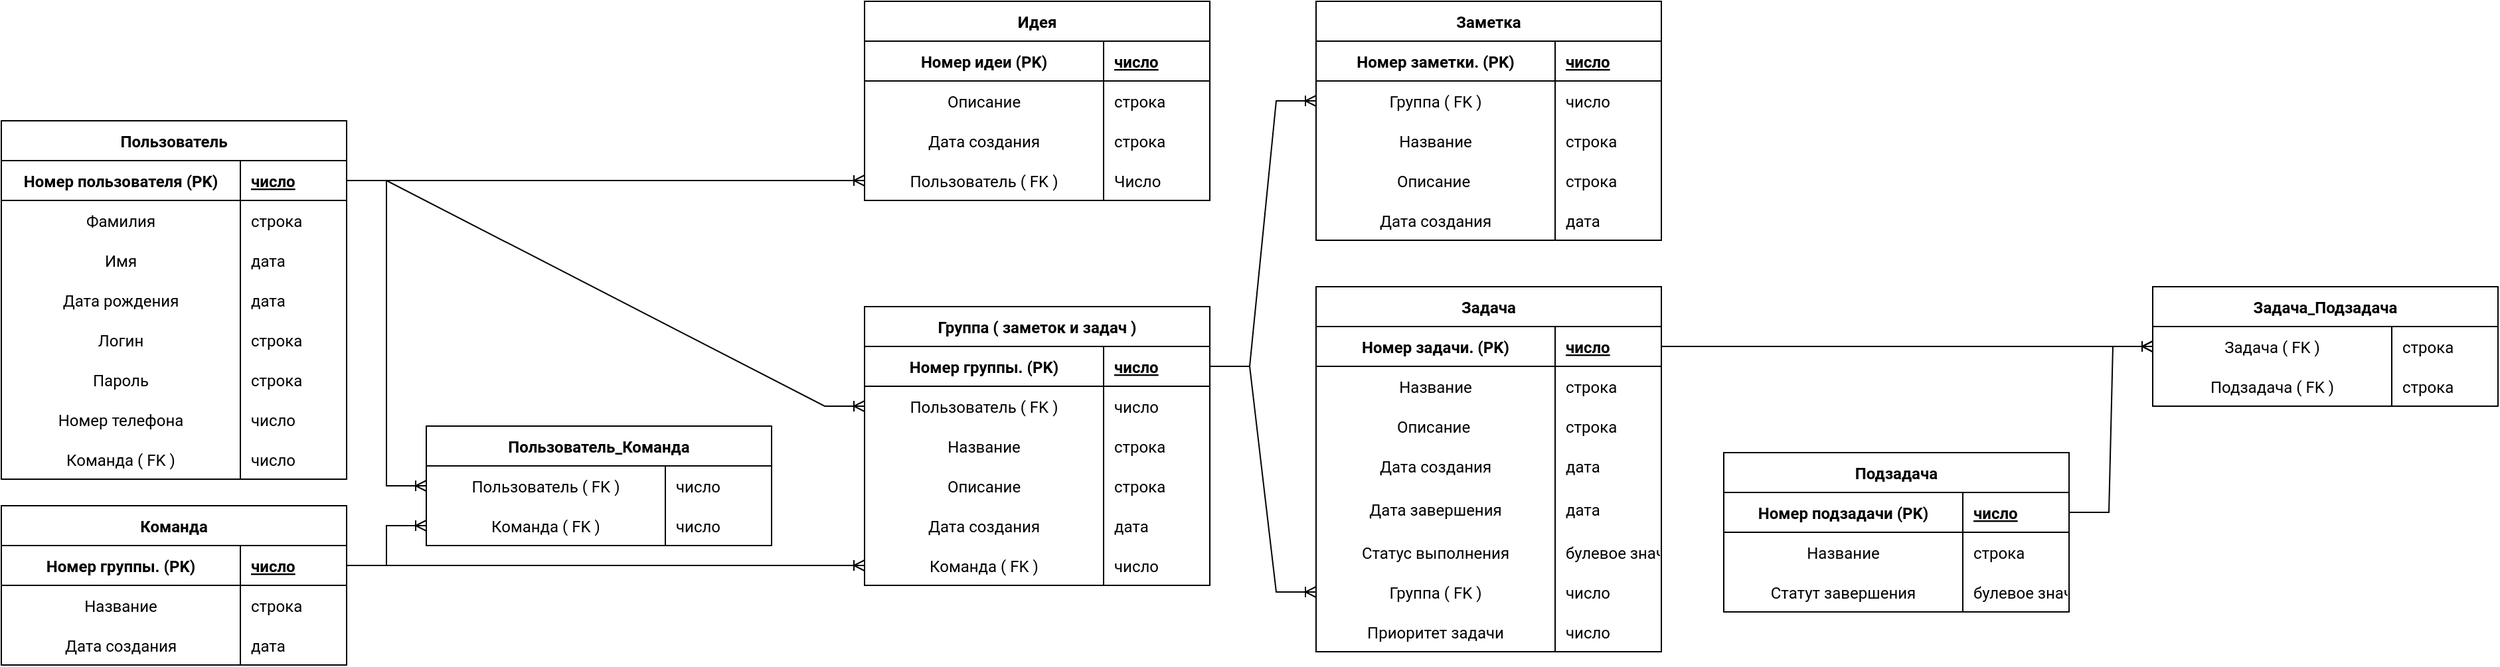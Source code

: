 <mxfile version="20.8.16" type="device"><diagram id="o6KQ6wsij6Tlj01C64PS" name="Страница 1"><mxGraphModel dx="1857" dy="1680" grid="1" gridSize="10" guides="1" tooltips="1" connect="1" arrows="1" fold="1" page="1" pageScale="1" pageWidth="827" pageHeight="1169" math="0" shadow="0"><root><mxCell id="0"/><mxCell id="1" parent="0"/><mxCell id="EgPi1VC9oy8PP16aMKVj-7" value="" style="edgeStyle=orthogonalEdgeStyle;rounded=0;orthogonalLoop=1;jettySize=auto;html=1;fontSize=6;jumpSize=0;endArrow=none;endFill=0;" parent="1" edge="1"><mxGeometry relative="1" as="geometry"><mxPoint x="840.029" y="790" as="targetPoint"/></mxGeometry></mxCell><mxCell id="EgPi1VC9oy8PP16aMKVj-9" value="" style="edgeStyle=orthogonalEdgeStyle;rounded=0;jumpSize=0;orthogonalLoop=1;jettySize=auto;html=1;fontSize=6;endArrow=none;endFill=0;" parent="1" edge="1"><mxGeometry relative="1" as="geometry"><mxPoint x="840.029" y="880" as="targetPoint"/></mxGeometry></mxCell><mxCell id="EgPi1VC9oy8PP16aMKVj-86" style="edgeStyle=orthogonalEdgeStyle;rounded=0;jumpSize=0;orthogonalLoop=1;jettySize=auto;html=1;fontSize=6;endArrow=none;endFill=0;" parent="1" edge="1"><mxGeometry relative="1" as="geometry"><mxPoint x="840.029" y="530" as="targetPoint"/></mxGeometry></mxCell><mxCell id="EgPi1VC9oy8PP16aMKVj-88" value="" style="edgeStyle=orthogonalEdgeStyle;rounded=0;jumpSize=0;orthogonalLoop=1;jettySize=auto;html=1;fontSize=6;endArrow=none;endFill=0;" parent="1" edge="1"><mxGeometry relative="1" as="geometry"><mxPoint x="840.029" y="620" as="targetPoint"/></mxGeometry></mxCell><mxCell id="BhVQTVMAR0iTclhwAinb-1" value="Задача" style="shape=table;startSize=30;container=1;collapsible=1;childLayout=tableLayout;fixedRows=1;rowLines=0;fontStyle=1;align=center;resizeLast=1;fontFamily=Roboto;" parent="1" vertex="1"><mxGeometry x="520" y="65" width="260" height="275" as="geometry"/></mxCell><mxCell id="BhVQTVMAR0iTclhwAinb-2" value="" style="shape=tableRow;horizontal=0;startSize=0;swimlaneHead=0;swimlaneBody=0;fillColor=none;collapsible=0;dropTarget=0;points=[[0,0.5],[1,0.5]];portConstraint=eastwest;top=0;left=0;right=0;bottom=1;fontFamily=Roboto;" parent="BhVQTVMAR0iTclhwAinb-1" vertex="1"><mxGeometry y="30" width="260" height="30" as="geometry"/></mxCell><mxCell id="BhVQTVMAR0iTclhwAinb-3" value="Номер задачи. (PK)" style="shape=partialRectangle;connectable=0;fillColor=none;top=0;left=0;bottom=0;right=0;fontStyle=1;overflow=hidden;fontFamily=Roboto;" parent="BhVQTVMAR0iTclhwAinb-2" vertex="1"><mxGeometry width="180" height="30" as="geometry"><mxRectangle width="180" height="30" as="alternateBounds"/></mxGeometry></mxCell><mxCell id="BhVQTVMAR0iTclhwAinb-4" value="число" style="shape=partialRectangle;connectable=0;fillColor=none;top=0;left=0;bottom=0;right=0;align=left;spacingLeft=6;fontStyle=5;overflow=hidden;fontFamily=Roboto;" parent="BhVQTVMAR0iTclhwAinb-2" vertex="1"><mxGeometry x="180" width="80" height="30" as="geometry"><mxRectangle width="80" height="30" as="alternateBounds"/></mxGeometry></mxCell><mxCell id="BhVQTVMAR0iTclhwAinb-5" value="" style="shape=tableRow;horizontal=0;startSize=0;swimlaneHead=0;swimlaneBody=0;fillColor=none;collapsible=0;dropTarget=0;points=[[0,0.5],[1,0.5]];portConstraint=eastwest;top=0;left=0;right=0;bottom=0;fontFamily=Roboto;" parent="BhVQTVMAR0iTclhwAinb-1" vertex="1"><mxGeometry y="60" width="260" height="30" as="geometry"/></mxCell><mxCell id="BhVQTVMAR0iTclhwAinb-6" value="Название" style="shape=partialRectangle;connectable=0;fillColor=none;top=0;left=0;bottom=0;right=0;editable=1;overflow=hidden;fontFamily=Roboto;" parent="BhVQTVMAR0iTclhwAinb-5" vertex="1"><mxGeometry width="180" height="30" as="geometry"><mxRectangle width="180" height="30" as="alternateBounds"/></mxGeometry></mxCell><mxCell id="BhVQTVMAR0iTclhwAinb-7" value="строка" style="shape=partialRectangle;connectable=0;fillColor=none;top=0;left=0;bottom=0;right=0;align=left;spacingLeft=6;overflow=hidden;fontFamily=Roboto;" parent="BhVQTVMAR0iTclhwAinb-5" vertex="1"><mxGeometry x="180" width="80" height="30" as="geometry"><mxRectangle width="80" height="30" as="alternateBounds"/></mxGeometry></mxCell><mxCell id="BhVQTVMAR0iTclhwAinb-8" value="" style="shape=tableRow;horizontal=0;startSize=0;swimlaneHead=0;swimlaneBody=0;fillColor=none;collapsible=0;dropTarget=0;points=[[0,0.5],[1,0.5]];portConstraint=eastwest;top=0;left=0;right=0;bottom=0;fontFamily=Roboto;" parent="BhVQTVMAR0iTclhwAinb-1" vertex="1"><mxGeometry y="90" width="260" height="30" as="geometry"/></mxCell><mxCell id="BhVQTVMAR0iTclhwAinb-9" value="Описание " style="shape=partialRectangle;connectable=0;fillColor=none;top=0;left=0;bottom=0;right=0;editable=1;overflow=hidden;fontFamily=Roboto;" parent="BhVQTVMAR0iTclhwAinb-8" vertex="1"><mxGeometry width="180" height="30" as="geometry"><mxRectangle width="180" height="30" as="alternateBounds"/></mxGeometry></mxCell><mxCell id="BhVQTVMAR0iTclhwAinb-10" value="строка" style="shape=partialRectangle;connectable=0;fillColor=none;top=0;left=0;bottom=0;right=0;align=left;spacingLeft=6;overflow=hidden;fontFamily=Roboto;" parent="BhVQTVMAR0iTclhwAinb-8" vertex="1"><mxGeometry x="180" width="80" height="30" as="geometry"><mxRectangle width="80" height="30" as="alternateBounds"/></mxGeometry></mxCell><mxCell id="BhVQTVMAR0iTclhwAinb-11" value="" style="shape=tableRow;horizontal=0;startSize=0;swimlaneHead=0;swimlaneBody=0;fillColor=none;collapsible=0;dropTarget=0;points=[[0,0.5],[1,0.5]];portConstraint=eastwest;top=0;left=0;right=0;bottom=0;fontFamily=Roboto;" parent="BhVQTVMAR0iTclhwAinb-1" vertex="1"><mxGeometry y="120" width="260" height="30" as="geometry"/></mxCell><mxCell id="BhVQTVMAR0iTclhwAinb-12" value="Дата создания" style="shape=partialRectangle;connectable=0;fillColor=none;top=0;left=0;bottom=0;right=0;editable=1;overflow=hidden;fontFamily=Roboto;" parent="BhVQTVMAR0iTclhwAinb-11" vertex="1"><mxGeometry width="180" height="30" as="geometry"><mxRectangle width="180" height="30" as="alternateBounds"/></mxGeometry></mxCell><mxCell id="BhVQTVMAR0iTclhwAinb-13" value="дата" style="shape=partialRectangle;connectable=0;fillColor=none;top=0;left=0;bottom=0;right=0;align=left;spacingLeft=6;overflow=hidden;fontFamily=Roboto;" parent="BhVQTVMAR0iTclhwAinb-11" vertex="1"><mxGeometry x="180" width="80" height="30" as="geometry"><mxRectangle width="80" height="30" as="alternateBounds"/></mxGeometry></mxCell><mxCell id="BhVQTVMAR0iTclhwAinb-14" value="" style="shape=tableRow;horizontal=0;startSize=0;swimlaneHead=0;swimlaneBody=0;fillColor=none;collapsible=0;dropTarget=0;points=[[0,0.5],[1,0.5]];portConstraint=eastwest;top=0;left=0;right=0;bottom=0;fontFamily=Roboto;" parent="BhVQTVMAR0iTclhwAinb-1" vertex="1"><mxGeometry y="150" width="260" height="35" as="geometry"/></mxCell><mxCell id="BhVQTVMAR0iTclhwAinb-15" value="Дата завершения" style="shape=partialRectangle;connectable=0;fillColor=none;top=0;left=0;bottom=0;right=0;editable=1;overflow=hidden;fontFamily=Roboto;" parent="BhVQTVMAR0iTclhwAinb-14" vertex="1"><mxGeometry width="180" height="35" as="geometry"><mxRectangle width="180" height="35" as="alternateBounds"/></mxGeometry></mxCell><mxCell id="BhVQTVMAR0iTclhwAinb-16" value="дата" style="shape=partialRectangle;connectable=0;fillColor=none;top=0;left=0;bottom=0;right=0;align=left;spacingLeft=6;overflow=hidden;fontFamily=Roboto;" parent="BhVQTVMAR0iTclhwAinb-14" vertex="1"><mxGeometry x="180" width="80" height="35" as="geometry"><mxRectangle width="80" height="35" as="alternateBounds"/></mxGeometry></mxCell><mxCell id="4XOc2O-R30d3hG7beixP-17" value="" style="shape=tableRow;horizontal=0;startSize=0;swimlaneHead=0;swimlaneBody=0;fillColor=none;collapsible=0;dropTarget=0;points=[[0,0.5],[1,0.5]];portConstraint=eastwest;top=0;left=0;right=0;bottom=0;fontFamily=Roboto;" parent="BhVQTVMAR0iTclhwAinb-1" vertex="1"><mxGeometry y="185" width="260" height="30" as="geometry"/></mxCell><mxCell id="4XOc2O-R30d3hG7beixP-18" value="Статус выполнения" style="shape=partialRectangle;connectable=0;fillColor=none;top=0;left=0;bottom=0;right=0;editable=1;overflow=hidden;fontFamily=Roboto;" parent="4XOc2O-R30d3hG7beixP-17" vertex="1"><mxGeometry width="180" height="30" as="geometry"><mxRectangle width="180" height="30" as="alternateBounds"/></mxGeometry></mxCell><mxCell id="4XOc2O-R30d3hG7beixP-19" value="булевое знач." style="shape=partialRectangle;connectable=0;fillColor=none;top=0;left=0;bottom=0;right=0;align=left;spacingLeft=6;overflow=hidden;fontFamily=Roboto;" parent="4XOc2O-R30d3hG7beixP-17" vertex="1"><mxGeometry x="180" width="80" height="30" as="geometry"><mxRectangle width="80" height="30" as="alternateBounds"/></mxGeometry></mxCell><mxCell id="BhVQTVMAR0iTclhwAinb-102" value="" style="shape=tableRow;horizontal=0;startSize=0;swimlaneHead=0;swimlaneBody=0;fillColor=none;collapsible=0;dropTarget=0;points=[[0,0.5],[1,0.5]];portConstraint=eastwest;top=0;left=0;right=0;bottom=0;fontFamily=Roboto;" parent="BhVQTVMAR0iTclhwAinb-1" vertex="1"><mxGeometry y="215" width="260" height="30" as="geometry"/></mxCell><mxCell id="BhVQTVMAR0iTclhwAinb-103" value="Группа ( FK )" style="shape=partialRectangle;connectable=0;fillColor=none;top=0;left=0;bottom=0;right=0;editable=1;overflow=hidden;fontFamily=Roboto;" parent="BhVQTVMAR0iTclhwAinb-102" vertex="1"><mxGeometry width="180" height="30" as="geometry"><mxRectangle width="180" height="30" as="alternateBounds"/></mxGeometry></mxCell><mxCell id="BhVQTVMAR0iTclhwAinb-104" value="число" style="shape=partialRectangle;connectable=0;fillColor=none;top=0;left=0;bottom=0;right=0;align=left;spacingLeft=6;overflow=hidden;fontFamily=Roboto;" parent="BhVQTVMAR0iTclhwAinb-102" vertex="1"><mxGeometry x="180" width="80" height="30" as="geometry"><mxRectangle width="80" height="30" as="alternateBounds"/></mxGeometry></mxCell><mxCell id="l7DTibK00TvcgfcC8prR-4" value="" style="shape=tableRow;horizontal=0;startSize=0;swimlaneHead=0;swimlaneBody=0;fillColor=none;collapsible=0;dropTarget=0;points=[[0,0.5],[1,0.5]];portConstraint=eastwest;top=0;left=0;right=0;bottom=0;fontFamily=Roboto;" parent="BhVQTVMAR0iTclhwAinb-1" vertex="1"><mxGeometry y="245" width="260" height="30" as="geometry"/></mxCell><mxCell id="l7DTibK00TvcgfcC8prR-5" value="Приоритет задачи" style="shape=partialRectangle;connectable=0;fillColor=none;top=0;left=0;bottom=0;right=0;editable=1;overflow=hidden;fontFamily=Roboto;" parent="l7DTibK00TvcgfcC8prR-4" vertex="1"><mxGeometry width="180" height="30" as="geometry"><mxRectangle width="180" height="30" as="alternateBounds"/></mxGeometry></mxCell><mxCell id="l7DTibK00TvcgfcC8prR-6" value="число" style="shape=partialRectangle;connectable=0;fillColor=none;top=0;left=0;bottom=0;right=0;align=left;spacingLeft=6;overflow=hidden;fontFamily=Roboto;" parent="l7DTibK00TvcgfcC8prR-4" vertex="1"><mxGeometry x="180" width="80" height="30" as="geometry"><mxRectangle width="80" height="30" as="alternateBounds"/></mxGeometry></mxCell><mxCell id="BhVQTVMAR0iTclhwAinb-20" value="Идея" style="shape=table;startSize=30;container=1;collapsible=1;childLayout=tableLayout;fixedRows=1;rowLines=0;fontStyle=1;align=center;resizeLast=1;fontFamily=Roboto;" parent="1" vertex="1"><mxGeometry x="180" y="-150" width="260" height="150" as="geometry"/></mxCell><mxCell id="BhVQTVMAR0iTclhwAinb-21" value="" style="shape=tableRow;horizontal=0;startSize=0;swimlaneHead=0;swimlaneBody=0;fillColor=none;collapsible=0;dropTarget=0;points=[[0,0.5],[1,0.5]];portConstraint=eastwest;top=0;left=0;right=0;bottom=1;fontFamily=Roboto;" parent="BhVQTVMAR0iTclhwAinb-20" vertex="1"><mxGeometry y="30" width="260" height="30" as="geometry"/></mxCell><mxCell id="BhVQTVMAR0iTclhwAinb-22" value="Номер идеи (PK)" style="shape=partialRectangle;connectable=0;fillColor=none;top=0;left=0;bottom=0;right=0;fontStyle=1;overflow=hidden;fontFamily=Roboto;" parent="BhVQTVMAR0iTclhwAinb-21" vertex="1"><mxGeometry width="180" height="30" as="geometry"><mxRectangle width="180" height="30" as="alternateBounds"/></mxGeometry></mxCell><mxCell id="BhVQTVMAR0iTclhwAinb-23" value="число" style="shape=partialRectangle;connectable=0;fillColor=none;top=0;left=0;bottom=0;right=0;align=left;spacingLeft=6;fontStyle=5;overflow=hidden;fontFamily=Roboto;" parent="BhVQTVMAR0iTclhwAinb-21" vertex="1"><mxGeometry x="180" width="80" height="30" as="geometry"><mxRectangle width="80" height="30" as="alternateBounds"/></mxGeometry></mxCell><mxCell id="BhVQTVMAR0iTclhwAinb-24" value="" style="shape=tableRow;horizontal=0;startSize=0;swimlaneHead=0;swimlaneBody=0;fillColor=none;collapsible=0;dropTarget=0;points=[[0,0.5],[1,0.5]];portConstraint=eastwest;top=0;left=0;right=0;bottom=0;fontFamily=Roboto;" parent="BhVQTVMAR0iTclhwAinb-20" vertex="1"><mxGeometry y="60" width="260" height="30" as="geometry"/></mxCell><mxCell id="BhVQTVMAR0iTclhwAinb-25" value="Описание" style="shape=partialRectangle;connectable=0;fillColor=none;top=0;left=0;bottom=0;right=0;editable=1;overflow=hidden;fontFamily=Roboto;" parent="BhVQTVMAR0iTclhwAinb-24" vertex="1"><mxGeometry width="180" height="30" as="geometry"><mxRectangle width="180" height="30" as="alternateBounds"/></mxGeometry></mxCell><mxCell id="BhVQTVMAR0iTclhwAinb-26" value="строка" style="shape=partialRectangle;connectable=0;fillColor=none;top=0;left=0;bottom=0;right=0;align=left;spacingLeft=6;overflow=hidden;fontFamily=Roboto;" parent="BhVQTVMAR0iTclhwAinb-24" vertex="1"><mxGeometry x="180" width="80" height="30" as="geometry"><mxRectangle width="80" height="30" as="alternateBounds"/></mxGeometry></mxCell><mxCell id="BhVQTVMAR0iTclhwAinb-27" value="" style="shape=tableRow;horizontal=0;startSize=0;swimlaneHead=0;swimlaneBody=0;fillColor=none;collapsible=0;dropTarget=0;points=[[0,0.5],[1,0.5]];portConstraint=eastwest;top=0;left=0;right=0;bottom=0;fontFamily=Roboto;" parent="BhVQTVMAR0iTclhwAinb-20" vertex="1"><mxGeometry y="90" width="260" height="30" as="geometry"/></mxCell><mxCell id="BhVQTVMAR0iTclhwAinb-28" value="Дата создания" style="shape=partialRectangle;connectable=0;fillColor=none;top=0;left=0;bottom=0;right=0;editable=1;overflow=hidden;fontFamily=Roboto;" parent="BhVQTVMAR0iTclhwAinb-27" vertex="1"><mxGeometry width="180" height="30" as="geometry"><mxRectangle width="180" height="30" as="alternateBounds"/></mxGeometry></mxCell><mxCell id="BhVQTVMAR0iTclhwAinb-29" value="строка" style="shape=partialRectangle;connectable=0;fillColor=none;top=0;left=0;bottom=0;right=0;align=left;spacingLeft=6;overflow=hidden;fontFamily=Roboto;" parent="BhVQTVMAR0iTclhwAinb-27" vertex="1"><mxGeometry x="180" width="80" height="30" as="geometry"><mxRectangle width="80" height="30" as="alternateBounds"/></mxGeometry></mxCell><mxCell id="BhVQTVMAR0iTclhwAinb-106" value="" style="shape=tableRow;horizontal=0;startSize=0;swimlaneHead=0;swimlaneBody=0;fillColor=none;collapsible=0;dropTarget=0;points=[[0,0.5],[1,0.5]];portConstraint=eastwest;top=0;left=0;right=0;bottom=0;fontFamily=Roboto;" parent="BhVQTVMAR0iTclhwAinb-20" vertex="1"><mxGeometry y="120" width="260" height="30" as="geometry"/></mxCell><mxCell id="BhVQTVMAR0iTclhwAinb-107" value="Пользователь ( FK )" style="shape=partialRectangle;connectable=0;fillColor=none;top=0;left=0;bottom=0;right=0;editable=1;overflow=hidden;fontFamily=Roboto;" parent="BhVQTVMAR0iTclhwAinb-106" vertex="1"><mxGeometry width="180" height="30" as="geometry"><mxRectangle width="180" height="30" as="alternateBounds"/></mxGeometry></mxCell><mxCell id="BhVQTVMAR0iTclhwAinb-108" value="Число" style="shape=partialRectangle;connectable=0;fillColor=none;top=0;left=0;bottom=0;right=0;align=left;spacingLeft=6;overflow=hidden;fontFamily=Roboto;" parent="BhVQTVMAR0iTclhwAinb-106" vertex="1"><mxGeometry x="180" width="80" height="30" as="geometry"><mxRectangle width="80" height="30" as="alternateBounds"/></mxGeometry></mxCell><mxCell id="BhVQTVMAR0iTclhwAinb-36" value="Заметка" style="shape=table;startSize=30;container=1;collapsible=1;childLayout=tableLayout;fixedRows=1;rowLines=0;fontStyle=1;align=center;resizeLast=1;fontFamily=Roboto;" parent="1" vertex="1"><mxGeometry x="520" y="-150" width="260" height="180" as="geometry"/></mxCell><mxCell id="BhVQTVMAR0iTclhwAinb-37" value="" style="shape=tableRow;horizontal=0;startSize=0;swimlaneHead=0;swimlaneBody=0;fillColor=none;collapsible=0;dropTarget=0;points=[[0,0.5],[1,0.5]];portConstraint=eastwest;top=0;left=0;right=0;bottom=1;fontFamily=Roboto;" parent="BhVQTVMAR0iTclhwAinb-36" vertex="1"><mxGeometry y="30" width="260" height="30" as="geometry"/></mxCell><mxCell id="BhVQTVMAR0iTclhwAinb-38" value="Номер заметки. (PK)" style="shape=partialRectangle;connectable=0;fillColor=none;top=0;left=0;bottom=0;right=0;fontStyle=1;overflow=hidden;fontFamily=Roboto;" parent="BhVQTVMAR0iTclhwAinb-37" vertex="1"><mxGeometry width="180" height="30" as="geometry"><mxRectangle width="180" height="30" as="alternateBounds"/></mxGeometry></mxCell><mxCell id="BhVQTVMAR0iTclhwAinb-39" value="число" style="shape=partialRectangle;connectable=0;fillColor=none;top=0;left=0;bottom=0;right=0;align=left;spacingLeft=6;fontStyle=5;overflow=hidden;fontFamily=Roboto;" parent="BhVQTVMAR0iTclhwAinb-37" vertex="1"><mxGeometry x="180" width="80" height="30" as="geometry"><mxRectangle width="80" height="30" as="alternateBounds"/></mxGeometry></mxCell><mxCell id="BhVQTVMAR0iTclhwAinb-96" value="" style="shape=tableRow;horizontal=0;startSize=0;swimlaneHead=0;swimlaneBody=0;fillColor=none;collapsible=0;dropTarget=0;points=[[0,0.5],[1,0.5]];portConstraint=eastwest;top=0;left=0;right=0;bottom=0;fontFamily=Roboto;" parent="BhVQTVMAR0iTclhwAinb-36" vertex="1"><mxGeometry y="60" width="260" height="30" as="geometry"/></mxCell><mxCell id="BhVQTVMAR0iTclhwAinb-97" value="Группа ( FK )" style="shape=partialRectangle;connectable=0;fillColor=none;top=0;left=0;bottom=0;right=0;editable=1;overflow=hidden;fontFamily=Roboto;" parent="BhVQTVMAR0iTclhwAinb-96" vertex="1"><mxGeometry width="180" height="30" as="geometry"><mxRectangle width="180" height="30" as="alternateBounds"/></mxGeometry></mxCell><mxCell id="BhVQTVMAR0iTclhwAinb-98" value="число" style="shape=partialRectangle;connectable=0;fillColor=none;top=0;left=0;bottom=0;right=0;align=left;spacingLeft=6;overflow=hidden;fontFamily=Roboto;" parent="BhVQTVMAR0iTclhwAinb-96" vertex="1"><mxGeometry x="180" width="80" height="30" as="geometry"><mxRectangle width="80" height="30" as="alternateBounds"/></mxGeometry></mxCell><mxCell id="BhVQTVMAR0iTclhwAinb-40" value="" style="shape=tableRow;horizontal=0;startSize=0;swimlaneHead=0;swimlaneBody=0;fillColor=none;collapsible=0;dropTarget=0;points=[[0,0.5],[1,0.5]];portConstraint=eastwest;top=0;left=0;right=0;bottom=0;fontFamily=Roboto;" parent="BhVQTVMAR0iTclhwAinb-36" vertex="1"><mxGeometry y="90" width="260" height="30" as="geometry"/></mxCell><mxCell id="BhVQTVMAR0iTclhwAinb-41" value="Название" style="shape=partialRectangle;connectable=0;fillColor=none;top=0;left=0;bottom=0;right=0;editable=1;overflow=hidden;fontFamily=Roboto;" parent="BhVQTVMAR0iTclhwAinb-40" vertex="1"><mxGeometry width="180" height="30" as="geometry"><mxRectangle width="180" height="30" as="alternateBounds"/></mxGeometry></mxCell><mxCell id="BhVQTVMAR0iTclhwAinb-42" value="строка" style="shape=partialRectangle;connectable=0;fillColor=none;top=0;left=0;bottom=0;right=0;align=left;spacingLeft=6;overflow=hidden;fontFamily=Roboto;" parent="BhVQTVMAR0iTclhwAinb-40" vertex="1"><mxGeometry x="180" width="80" height="30" as="geometry"><mxRectangle width="80" height="30" as="alternateBounds"/></mxGeometry></mxCell><mxCell id="BhVQTVMAR0iTclhwAinb-43" value="" style="shape=tableRow;horizontal=0;startSize=0;swimlaneHead=0;swimlaneBody=0;fillColor=none;collapsible=0;dropTarget=0;points=[[0,0.5],[1,0.5]];portConstraint=eastwest;top=0;left=0;right=0;bottom=0;fontFamily=Roboto;" parent="BhVQTVMAR0iTclhwAinb-36" vertex="1"><mxGeometry y="120" width="260" height="30" as="geometry"/></mxCell><mxCell id="BhVQTVMAR0iTclhwAinb-44" value="Описание " style="shape=partialRectangle;connectable=0;fillColor=none;top=0;left=0;bottom=0;right=0;editable=1;overflow=hidden;fontFamily=Roboto;" parent="BhVQTVMAR0iTclhwAinb-43" vertex="1"><mxGeometry width="180" height="30" as="geometry"><mxRectangle width="180" height="30" as="alternateBounds"/></mxGeometry></mxCell><mxCell id="BhVQTVMAR0iTclhwAinb-45" value="строка" style="shape=partialRectangle;connectable=0;fillColor=none;top=0;left=0;bottom=0;right=0;align=left;spacingLeft=6;overflow=hidden;fontFamily=Roboto;" parent="BhVQTVMAR0iTclhwAinb-43" vertex="1"><mxGeometry x="180" width="80" height="30" as="geometry"><mxRectangle width="80" height="30" as="alternateBounds"/></mxGeometry></mxCell><mxCell id="BhVQTVMAR0iTclhwAinb-46" value="" style="shape=tableRow;horizontal=0;startSize=0;swimlaneHead=0;swimlaneBody=0;fillColor=none;collapsible=0;dropTarget=0;points=[[0,0.5],[1,0.5]];portConstraint=eastwest;top=0;left=0;right=0;bottom=0;fontFamily=Roboto;" parent="BhVQTVMAR0iTclhwAinb-36" vertex="1"><mxGeometry y="150" width="260" height="30" as="geometry"/></mxCell><mxCell id="BhVQTVMAR0iTclhwAinb-47" value="Дата создания" style="shape=partialRectangle;connectable=0;fillColor=none;top=0;left=0;bottom=0;right=0;editable=1;overflow=hidden;fontFamily=Roboto;" parent="BhVQTVMAR0iTclhwAinb-46" vertex="1"><mxGeometry width="180" height="30" as="geometry"><mxRectangle width="180" height="30" as="alternateBounds"/></mxGeometry></mxCell><mxCell id="BhVQTVMAR0iTclhwAinb-48" value="дата" style="shape=partialRectangle;connectable=0;fillColor=none;top=0;left=0;bottom=0;right=0;align=left;spacingLeft=6;overflow=hidden;fontFamily=Roboto;" parent="BhVQTVMAR0iTclhwAinb-46" vertex="1"><mxGeometry x="180" width="80" height="30" as="geometry"><mxRectangle width="80" height="30" as="alternateBounds"/></mxGeometry></mxCell><mxCell id="BhVQTVMAR0iTclhwAinb-52" value="Группа ( заметок и задач )" style="shape=table;startSize=30;container=1;collapsible=1;childLayout=tableLayout;fixedRows=1;rowLines=0;fontStyle=1;align=center;resizeLast=1;fontFamily=Roboto;" parent="1" vertex="1"><mxGeometry x="180" y="80" width="260" height="210" as="geometry"/></mxCell><mxCell id="BhVQTVMAR0iTclhwAinb-53" value="" style="shape=tableRow;horizontal=0;startSize=0;swimlaneHead=0;swimlaneBody=0;fillColor=none;collapsible=0;dropTarget=0;points=[[0,0.5],[1,0.5]];portConstraint=eastwest;top=0;left=0;right=0;bottom=1;fontFamily=Roboto;" parent="BhVQTVMAR0iTclhwAinb-52" vertex="1"><mxGeometry y="30" width="260" height="30" as="geometry"/></mxCell><mxCell id="BhVQTVMAR0iTclhwAinb-54" value="Номер группы. (PK)" style="shape=partialRectangle;connectable=0;fillColor=none;top=0;left=0;bottom=0;right=0;fontStyle=1;overflow=hidden;fontFamily=Roboto;" parent="BhVQTVMAR0iTclhwAinb-53" vertex="1"><mxGeometry width="180" height="30" as="geometry"><mxRectangle width="180" height="30" as="alternateBounds"/></mxGeometry></mxCell><mxCell id="BhVQTVMAR0iTclhwAinb-55" value="число" style="shape=partialRectangle;connectable=0;fillColor=none;top=0;left=0;bottom=0;right=0;align=left;spacingLeft=6;fontStyle=5;overflow=hidden;fontFamily=Roboto;" parent="BhVQTVMAR0iTclhwAinb-53" vertex="1"><mxGeometry x="180" width="80" height="30" as="geometry"><mxRectangle width="80" height="30" as="alternateBounds"/></mxGeometry></mxCell><mxCell id="BhVQTVMAR0iTclhwAinb-68" value="" style="shape=tableRow;horizontal=0;startSize=0;swimlaneHead=0;swimlaneBody=0;fillColor=none;collapsible=0;dropTarget=0;points=[[0,0.5],[1,0.5]];portConstraint=eastwest;top=0;left=0;right=0;bottom=0;fontFamily=Roboto;" parent="BhVQTVMAR0iTclhwAinb-52" vertex="1"><mxGeometry y="60" width="260" height="30" as="geometry"/></mxCell><mxCell id="BhVQTVMAR0iTclhwAinb-69" value="Пользователь ( FK )" style="shape=partialRectangle;connectable=0;fillColor=none;top=0;left=0;bottom=0;right=0;editable=1;overflow=hidden;fontFamily=Roboto;" parent="BhVQTVMAR0iTclhwAinb-68" vertex="1"><mxGeometry width="180" height="30" as="geometry"><mxRectangle width="180" height="30" as="alternateBounds"/></mxGeometry></mxCell><mxCell id="BhVQTVMAR0iTclhwAinb-70" value="число" style="shape=partialRectangle;connectable=0;fillColor=none;top=0;left=0;bottom=0;right=0;align=left;spacingLeft=6;overflow=hidden;fontFamily=Roboto;" parent="BhVQTVMAR0iTclhwAinb-68" vertex="1"><mxGeometry x="180" width="80" height="30" as="geometry"><mxRectangle width="80" height="30" as="alternateBounds"/></mxGeometry></mxCell><mxCell id="BhVQTVMAR0iTclhwAinb-56" value="" style="shape=tableRow;horizontal=0;startSize=0;swimlaneHead=0;swimlaneBody=0;fillColor=none;collapsible=0;dropTarget=0;points=[[0,0.5],[1,0.5]];portConstraint=eastwest;top=0;left=0;right=0;bottom=0;fontFamily=Roboto;" parent="BhVQTVMAR0iTclhwAinb-52" vertex="1"><mxGeometry y="90" width="260" height="30" as="geometry"/></mxCell><mxCell id="BhVQTVMAR0iTclhwAinb-57" value="Название" style="shape=partialRectangle;connectable=0;fillColor=none;top=0;left=0;bottom=0;right=0;editable=1;overflow=hidden;fontFamily=Roboto;" parent="BhVQTVMAR0iTclhwAinb-56" vertex="1"><mxGeometry width="180" height="30" as="geometry"><mxRectangle width="180" height="30" as="alternateBounds"/></mxGeometry></mxCell><mxCell id="BhVQTVMAR0iTclhwAinb-58" value="строка" style="shape=partialRectangle;connectable=0;fillColor=none;top=0;left=0;bottom=0;right=0;align=left;spacingLeft=6;overflow=hidden;fontFamily=Roboto;" parent="BhVQTVMAR0iTclhwAinb-56" vertex="1"><mxGeometry x="180" width="80" height="30" as="geometry"><mxRectangle width="80" height="30" as="alternateBounds"/></mxGeometry></mxCell><mxCell id="BhVQTVMAR0iTclhwAinb-144" value="" style="shape=tableRow;horizontal=0;startSize=0;swimlaneHead=0;swimlaneBody=0;fillColor=none;collapsible=0;dropTarget=0;points=[[0,0.5],[1,0.5]];portConstraint=eastwest;top=0;left=0;right=0;bottom=0;fontFamily=Roboto;" parent="BhVQTVMAR0iTclhwAinb-52" vertex="1"><mxGeometry y="120" width="260" height="30" as="geometry"/></mxCell><mxCell id="BhVQTVMAR0iTclhwAinb-145" value="Описание" style="shape=partialRectangle;connectable=0;fillColor=none;top=0;left=0;bottom=0;right=0;editable=1;overflow=hidden;fontFamily=Roboto;" parent="BhVQTVMAR0iTclhwAinb-144" vertex="1"><mxGeometry width="180" height="30" as="geometry"><mxRectangle width="180" height="30" as="alternateBounds"/></mxGeometry></mxCell><mxCell id="BhVQTVMAR0iTclhwAinb-146" value="строка" style="shape=partialRectangle;connectable=0;fillColor=none;top=0;left=0;bottom=0;right=0;align=left;spacingLeft=6;overflow=hidden;fontFamily=Roboto;" parent="BhVQTVMAR0iTclhwAinb-144" vertex="1"><mxGeometry x="180" width="80" height="30" as="geometry"><mxRectangle width="80" height="30" as="alternateBounds"/></mxGeometry></mxCell><mxCell id="BhVQTVMAR0iTclhwAinb-62" value="" style="shape=tableRow;horizontal=0;startSize=0;swimlaneHead=0;swimlaneBody=0;fillColor=none;collapsible=0;dropTarget=0;points=[[0,0.5],[1,0.5]];portConstraint=eastwest;top=0;left=0;right=0;bottom=0;fontFamily=Roboto;" parent="BhVQTVMAR0iTclhwAinb-52" vertex="1"><mxGeometry y="150" width="260" height="30" as="geometry"/></mxCell><mxCell id="BhVQTVMAR0iTclhwAinb-63" value="Дата создания" style="shape=partialRectangle;connectable=0;fillColor=none;top=0;left=0;bottom=0;right=0;editable=1;overflow=hidden;fontFamily=Roboto;" parent="BhVQTVMAR0iTclhwAinb-62" vertex="1"><mxGeometry width="180" height="30" as="geometry"><mxRectangle width="180" height="30" as="alternateBounds"/></mxGeometry></mxCell><mxCell id="BhVQTVMAR0iTclhwAinb-64" value="дата" style="shape=partialRectangle;connectable=0;fillColor=none;top=0;left=0;bottom=0;right=0;align=left;spacingLeft=6;overflow=hidden;fontFamily=Roboto;" parent="BhVQTVMAR0iTclhwAinb-62" vertex="1"><mxGeometry x="180" width="80" height="30" as="geometry"><mxRectangle width="80" height="30" as="alternateBounds"/></mxGeometry></mxCell><mxCell id="4XOc2O-R30d3hG7beixP-13" value="" style="shape=tableRow;horizontal=0;startSize=0;swimlaneHead=0;swimlaneBody=0;fillColor=none;collapsible=0;dropTarget=0;points=[[0,0.5],[1,0.5]];portConstraint=eastwest;top=0;left=0;right=0;bottom=0;fontFamily=Roboto;" parent="BhVQTVMAR0iTclhwAinb-52" vertex="1"><mxGeometry y="180" width="260" height="30" as="geometry"/></mxCell><mxCell id="4XOc2O-R30d3hG7beixP-14" value="Команда ( FK )" style="shape=partialRectangle;connectable=0;fillColor=none;top=0;left=0;bottom=0;right=0;editable=1;overflow=hidden;fontFamily=Roboto;" parent="4XOc2O-R30d3hG7beixP-13" vertex="1"><mxGeometry width="180" height="30" as="geometry"><mxRectangle width="180" height="30" as="alternateBounds"/></mxGeometry></mxCell><mxCell id="4XOc2O-R30d3hG7beixP-15" value="число" style="shape=partialRectangle;connectable=0;fillColor=none;top=0;left=0;bottom=0;right=0;align=left;spacingLeft=6;overflow=hidden;fontFamily=Roboto;" parent="4XOc2O-R30d3hG7beixP-13" vertex="1"><mxGeometry x="180" width="80" height="30" as="geometry"><mxRectangle width="80" height="30" as="alternateBounds"/></mxGeometry></mxCell><mxCell id="BhVQTVMAR0iTclhwAinb-71" value="Пользователь" style="shape=table;startSize=30;container=1;collapsible=1;childLayout=tableLayout;fixedRows=1;rowLines=0;fontStyle=1;align=center;resizeLast=1;fontFamily=Roboto;" parent="1" vertex="1"><mxGeometry x="-470" y="-60" width="260" height="270" as="geometry"/></mxCell><mxCell id="BhVQTVMAR0iTclhwAinb-72" value="" style="shape=tableRow;horizontal=0;startSize=0;swimlaneHead=0;swimlaneBody=0;fillColor=none;collapsible=0;dropTarget=0;points=[[0,0.5],[1,0.5]];portConstraint=eastwest;top=0;left=0;right=0;bottom=1;fontFamily=Roboto;" parent="BhVQTVMAR0iTclhwAinb-71" vertex="1"><mxGeometry y="30" width="260" height="30" as="geometry"/></mxCell><mxCell id="BhVQTVMAR0iTclhwAinb-73" value="Номер пользователя (PK)" style="shape=partialRectangle;connectable=0;fillColor=none;top=0;left=0;bottom=0;right=0;fontStyle=1;overflow=hidden;fontFamily=Roboto;" parent="BhVQTVMAR0iTclhwAinb-72" vertex="1"><mxGeometry width="180" height="30" as="geometry"><mxRectangle width="180" height="30" as="alternateBounds"/></mxGeometry></mxCell><mxCell id="BhVQTVMAR0iTclhwAinb-74" value="число" style="shape=partialRectangle;connectable=0;fillColor=none;top=0;left=0;bottom=0;right=0;align=left;spacingLeft=6;fontStyle=5;overflow=hidden;fontFamily=Roboto;" parent="BhVQTVMAR0iTclhwAinb-72" vertex="1"><mxGeometry x="180" width="80" height="30" as="geometry"><mxRectangle width="80" height="30" as="alternateBounds"/></mxGeometry></mxCell><mxCell id="BhVQTVMAR0iTclhwAinb-75" value="" style="shape=tableRow;horizontal=0;startSize=0;swimlaneHead=0;swimlaneBody=0;fillColor=none;collapsible=0;dropTarget=0;points=[[0,0.5],[1,0.5]];portConstraint=eastwest;top=0;left=0;right=0;bottom=0;fontFamily=Roboto;" parent="BhVQTVMAR0iTclhwAinb-71" vertex="1"><mxGeometry y="60" width="260" height="30" as="geometry"/></mxCell><mxCell id="BhVQTVMAR0iTclhwAinb-76" value="Фамилия" style="shape=partialRectangle;connectable=0;fillColor=none;top=0;left=0;bottom=0;right=0;editable=1;overflow=hidden;fontFamily=Roboto;" parent="BhVQTVMAR0iTclhwAinb-75" vertex="1"><mxGeometry width="180" height="30" as="geometry"><mxRectangle width="180" height="30" as="alternateBounds"/></mxGeometry></mxCell><mxCell id="BhVQTVMAR0iTclhwAinb-77" value="строка" style="shape=partialRectangle;connectable=0;fillColor=none;top=0;left=0;bottom=0;right=0;align=left;spacingLeft=6;overflow=hidden;fontFamily=Roboto;" parent="BhVQTVMAR0iTclhwAinb-75" vertex="1"><mxGeometry x="180" width="80" height="30" as="geometry"><mxRectangle width="80" height="30" as="alternateBounds"/></mxGeometry></mxCell><mxCell id="BhVQTVMAR0iTclhwAinb-78" value="" style="shape=tableRow;horizontal=0;startSize=0;swimlaneHead=0;swimlaneBody=0;fillColor=none;collapsible=0;dropTarget=0;points=[[0,0.5],[1,0.5]];portConstraint=eastwest;top=0;left=0;right=0;bottom=0;fontFamily=Roboto;" parent="BhVQTVMAR0iTclhwAinb-71" vertex="1"><mxGeometry y="90" width="260" height="30" as="geometry"/></mxCell><mxCell id="BhVQTVMAR0iTclhwAinb-79" value="Имя" style="shape=partialRectangle;connectable=0;fillColor=none;top=0;left=0;bottom=0;right=0;editable=1;overflow=hidden;fontFamily=Roboto;" parent="BhVQTVMAR0iTclhwAinb-78" vertex="1"><mxGeometry width="180" height="30" as="geometry"><mxRectangle width="180" height="30" as="alternateBounds"/></mxGeometry></mxCell><mxCell id="BhVQTVMAR0iTclhwAinb-80" value="дата" style="shape=partialRectangle;connectable=0;fillColor=none;top=0;left=0;bottom=0;right=0;align=left;spacingLeft=6;overflow=hidden;fontFamily=Roboto;" parent="BhVQTVMAR0iTclhwAinb-78" vertex="1"><mxGeometry x="180" width="80" height="30" as="geometry"><mxRectangle width="80" height="30" as="alternateBounds"/></mxGeometry></mxCell><mxCell id="BhVQTVMAR0iTclhwAinb-81" value="" style="shape=tableRow;horizontal=0;startSize=0;swimlaneHead=0;swimlaneBody=0;fillColor=none;collapsible=0;dropTarget=0;points=[[0,0.5],[1,0.5]];portConstraint=eastwest;top=0;left=0;right=0;bottom=0;fontFamily=Roboto;" parent="BhVQTVMAR0iTclhwAinb-71" vertex="1"><mxGeometry y="120" width="260" height="30" as="geometry"/></mxCell><mxCell id="BhVQTVMAR0iTclhwAinb-82" value="Дата рождения" style="shape=partialRectangle;connectable=0;fillColor=none;top=0;left=0;bottom=0;right=0;editable=1;overflow=hidden;fontFamily=Roboto;" parent="BhVQTVMAR0iTclhwAinb-81" vertex="1"><mxGeometry width="180" height="30" as="geometry"><mxRectangle width="180" height="30" as="alternateBounds"/></mxGeometry></mxCell><mxCell id="BhVQTVMAR0iTclhwAinb-83" value="дата" style="shape=partialRectangle;connectable=0;fillColor=none;top=0;left=0;bottom=0;right=0;align=left;spacingLeft=6;overflow=hidden;fontFamily=Roboto;" parent="BhVQTVMAR0iTclhwAinb-81" vertex="1"><mxGeometry x="180" width="80" height="30" as="geometry"><mxRectangle width="80" height="30" as="alternateBounds"/></mxGeometry></mxCell><mxCell id="BhVQTVMAR0iTclhwAinb-84" value="" style="shape=tableRow;horizontal=0;startSize=0;swimlaneHead=0;swimlaneBody=0;fillColor=none;collapsible=0;dropTarget=0;points=[[0,0.5],[1,0.5]];portConstraint=eastwest;top=0;left=0;right=0;bottom=0;fontFamily=Roboto;" parent="BhVQTVMAR0iTclhwAinb-71" vertex="1"><mxGeometry y="150" width="260" height="30" as="geometry"/></mxCell><mxCell id="BhVQTVMAR0iTclhwAinb-85" value="Логин" style="shape=partialRectangle;connectable=0;fillColor=none;top=0;left=0;bottom=0;right=0;editable=1;overflow=hidden;fontFamily=Roboto;" parent="BhVQTVMAR0iTclhwAinb-84" vertex="1"><mxGeometry width="180" height="30" as="geometry"><mxRectangle width="180" height="30" as="alternateBounds"/></mxGeometry></mxCell><mxCell id="BhVQTVMAR0iTclhwAinb-86" value="строка" style="shape=partialRectangle;connectable=0;fillColor=none;top=0;left=0;bottom=0;right=0;align=left;spacingLeft=6;overflow=hidden;fontFamily=Roboto;" parent="BhVQTVMAR0iTclhwAinb-84" vertex="1"><mxGeometry x="180" width="80" height="30" as="geometry"><mxRectangle width="80" height="30" as="alternateBounds"/></mxGeometry></mxCell><mxCell id="BhVQTVMAR0iTclhwAinb-87" value="" style="shape=tableRow;horizontal=0;startSize=0;swimlaneHead=0;swimlaneBody=0;fillColor=none;collapsible=0;dropTarget=0;points=[[0,0.5],[1,0.5]];portConstraint=eastwest;top=0;left=0;right=0;bottom=0;fontFamily=Roboto;" parent="BhVQTVMAR0iTclhwAinb-71" vertex="1"><mxGeometry y="180" width="260" height="30" as="geometry"/></mxCell><mxCell id="BhVQTVMAR0iTclhwAinb-88" value="Пароль" style="shape=partialRectangle;connectable=0;fillColor=none;top=0;left=0;bottom=0;right=0;editable=1;overflow=hidden;fontFamily=Roboto;" parent="BhVQTVMAR0iTclhwAinb-87" vertex="1"><mxGeometry width="180" height="30" as="geometry"><mxRectangle width="180" height="30" as="alternateBounds"/></mxGeometry></mxCell><mxCell id="BhVQTVMAR0iTclhwAinb-89" value="строка" style="shape=partialRectangle;connectable=0;fillColor=none;top=0;left=0;bottom=0;right=0;align=left;spacingLeft=6;overflow=hidden;fontFamily=Roboto;" parent="BhVQTVMAR0iTclhwAinb-87" vertex="1"><mxGeometry x="180" width="80" height="30" as="geometry"><mxRectangle width="80" height="30" as="alternateBounds"/></mxGeometry></mxCell><mxCell id="BhVQTVMAR0iTclhwAinb-90" value="" style="shape=tableRow;horizontal=0;startSize=0;swimlaneHead=0;swimlaneBody=0;fillColor=none;collapsible=0;dropTarget=0;points=[[0,0.5],[1,0.5]];portConstraint=eastwest;top=0;left=0;right=0;bottom=0;fontFamily=Roboto;" parent="BhVQTVMAR0iTclhwAinb-71" vertex="1"><mxGeometry y="210" width="260" height="30" as="geometry"/></mxCell><mxCell id="BhVQTVMAR0iTclhwAinb-91" value="Номер телефона" style="shape=partialRectangle;connectable=0;fillColor=none;top=0;left=0;bottom=0;right=0;editable=1;overflow=hidden;fontFamily=Roboto;" parent="BhVQTVMAR0iTclhwAinb-90" vertex="1"><mxGeometry width="180" height="30" as="geometry"><mxRectangle width="180" height="30" as="alternateBounds"/></mxGeometry></mxCell><mxCell id="BhVQTVMAR0iTclhwAinb-92" value="число" style="shape=partialRectangle;connectable=0;fillColor=none;top=0;left=0;bottom=0;right=0;align=left;spacingLeft=6;overflow=hidden;fontFamily=Roboto;" parent="BhVQTVMAR0iTclhwAinb-90" vertex="1"><mxGeometry x="180" width="80" height="30" as="geometry"><mxRectangle width="80" height="30" as="alternateBounds"/></mxGeometry></mxCell><mxCell id="BhVQTVMAR0iTclhwAinb-127" value="" style="shape=tableRow;horizontal=0;startSize=0;swimlaneHead=0;swimlaneBody=0;fillColor=none;collapsible=0;dropTarget=0;points=[[0,0.5],[1,0.5]];portConstraint=eastwest;top=0;left=0;right=0;bottom=0;fontFamily=Roboto;" parent="BhVQTVMAR0iTclhwAinb-71" vertex="1"><mxGeometry y="240" width="260" height="30" as="geometry"/></mxCell><mxCell id="BhVQTVMAR0iTclhwAinb-128" value="Команда ( FK )" style="shape=partialRectangle;connectable=0;fillColor=none;top=0;left=0;bottom=0;right=0;editable=1;overflow=hidden;fontFamily=Roboto;" parent="BhVQTVMAR0iTclhwAinb-127" vertex="1"><mxGeometry width="180" height="30" as="geometry"><mxRectangle width="180" height="30" as="alternateBounds"/></mxGeometry></mxCell><mxCell id="BhVQTVMAR0iTclhwAinb-129" value="число" style="shape=partialRectangle;connectable=0;fillColor=none;top=0;left=0;bottom=0;right=0;align=left;spacingLeft=6;overflow=hidden;fontFamily=Roboto;" parent="BhVQTVMAR0iTclhwAinb-127" vertex="1"><mxGeometry x="180" width="80" height="30" as="geometry"><mxRectangle width="80" height="30" as="alternateBounds"/></mxGeometry></mxCell><mxCell id="BhVQTVMAR0iTclhwAinb-131" value="Команда" style="shape=table;startSize=30;container=1;collapsible=1;childLayout=tableLayout;fixedRows=1;rowLines=0;fontStyle=1;align=center;resizeLast=1;fontFamily=Roboto;" parent="1" vertex="1"><mxGeometry x="-470" y="230" width="260" height="120" as="geometry"/></mxCell><mxCell id="BhVQTVMAR0iTclhwAinb-132" value="" style="shape=tableRow;horizontal=0;startSize=0;swimlaneHead=0;swimlaneBody=0;fillColor=none;collapsible=0;dropTarget=0;points=[[0,0.5],[1,0.5]];portConstraint=eastwest;top=0;left=0;right=0;bottom=1;fontFamily=Roboto;" parent="BhVQTVMAR0iTclhwAinb-131" vertex="1"><mxGeometry y="30" width="260" height="30" as="geometry"/></mxCell><mxCell id="BhVQTVMAR0iTclhwAinb-133" value="Номер группы. (PK)" style="shape=partialRectangle;connectable=0;fillColor=none;top=0;left=0;bottom=0;right=0;fontStyle=1;overflow=hidden;fontFamily=Roboto;" parent="BhVQTVMAR0iTclhwAinb-132" vertex="1"><mxGeometry width="180" height="30" as="geometry"><mxRectangle width="180" height="30" as="alternateBounds"/></mxGeometry></mxCell><mxCell id="BhVQTVMAR0iTclhwAinb-134" value="число" style="shape=partialRectangle;connectable=0;fillColor=none;top=0;left=0;bottom=0;right=0;align=left;spacingLeft=6;fontStyle=5;overflow=hidden;fontFamily=Roboto;" parent="BhVQTVMAR0iTclhwAinb-132" vertex="1"><mxGeometry x="180" width="80" height="30" as="geometry"><mxRectangle width="80" height="30" as="alternateBounds"/></mxGeometry></mxCell><mxCell id="BhVQTVMAR0iTclhwAinb-135" value="" style="shape=tableRow;horizontal=0;startSize=0;swimlaneHead=0;swimlaneBody=0;fillColor=none;collapsible=0;dropTarget=0;points=[[0,0.5],[1,0.5]];portConstraint=eastwest;top=0;left=0;right=0;bottom=0;fontFamily=Roboto;" parent="BhVQTVMAR0iTclhwAinb-131" vertex="1"><mxGeometry y="60" width="260" height="30" as="geometry"/></mxCell><mxCell id="BhVQTVMAR0iTclhwAinb-136" value="Название" style="shape=partialRectangle;connectable=0;fillColor=none;top=0;left=0;bottom=0;right=0;editable=1;overflow=hidden;fontFamily=Roboto;" parent="BhVQTVMAR0iTclhwAinb-135" vertex="1"><mxGeometry width="180" height="30" as="geometry"><mxRectangle width="180" height="30" as="alternateBounds"/></mxGeometry></mxCell><mxCell id="BhVQTVMAR0iTclhwAinb-137" value="строка" style="shape=partialRectangle;connectable=0;fillColor=none;top=0;left=0;bottom=0;right=0;align=left;spacingLeft=6;overflow=hidden;fontFamily=Roboto;" parent="BhVQTVMAR0iTclhwAinb-135" vertex="1"><mxGeometry x="180" width="80" height="30" as="geometry"><mxRectangle width="80" height="30" as="alternateBounds"/></mxGeometry></mxCell><mxCell id="BhVQTVMAR0iTclhwAinb-138" value="" style="shape=tableRow;horizontal=0;startSize=0;swimlaneHead=0;swimlaneBody=0;fillColor=none;collapsible=0;dropTarget=0;points=[[0,0.5],[1,0.5]];portConstraint=eastwest;top=0;left=0;right=0;bottom=0;fontFamily=Roboto;" parent="BhVQTVMAR0iTclhwAinb-131" vertex="1"><mxGeometry y="90" width="260" height="30" as="geometry"/></mxCell><mxCell id="BhVQTVMAR0iTclhwAinb-139" value="Дата создания" style="shape=partialRectangle;connectable=0;fillColor=none;top=0;left=0;bottom=0;right=0;editable=1;overflow=hidden;fontFamily=Roboto;" parent="BhVQTVMAR0iTclhwAinb-138" vertex="1"><mxGeometry width="180" height="30" as="geometry"><mxRectangle width="180" height="30" as="alternateBounds"/></mxGeometry></mxCell><mxCell id="BhVQTVMAR0iTclhwAinb-140" value="дата" style="shape=partialRectangle;connectable=0;fillColor=none;top=0;left=0;bottom=0;right=0;align=left;spacingLeft=6;overflow=hidden;fontFamily=Roboto;" parent="BhVQTVMAR0iTclhwAinb-138" vertex="1"><mxGeometry x="180" width="80" height="30" as="geometry"><mxRectangle width="80" height="30" as="alternateBounds"/></mxGeometry></mxCell><mxCell id="4XOc2O-R30d3hG7beixP-1" value="Пользователь_Команда" style="shape=table;startSize=30;container=1;collapsible=1;childLayout=tableLayout;fixedRows=1;rowLines=0;fontStyle=1;align=center;resizeLast=1;fontFamily=Roboto;" parent="1" vertex="1"><mxGeometry x="-150" y="170" width="260" height="90" as="geometry"/></mxCell><mxCell id="4XOc2O-R30d3hG7beixP-5" value="" style="shape=tableRow;horizontal=0;startSize=0;swimlaneHead=0;swimlaneBody=0;fillColor=none;collapsible=0;dropTarget=0;points=[[0,0.5],[1,0.5]];portConstraint=eastwest;top=0;left=0;right=0;bottom=0;fontFamily=Roboto;" parent="4XOc2O-R30d3hG7beixP-1" vertex="1"><mxGeometry y="30" width="260" height="30" as="geometry"/></mxCell><mxCell id="4XOc2O-R30d3hG7beixP-6" value="Пользователь ( FK )" style="shape=partialRectangle;connectable=0;fillColor=none;top=0;left=0;bottom=0;right=0;editable=1;overflow=hidden;fontFamily=Roboto;" parent="4XOc2O-R30d3hG7beixP-5" vertex="1"><mxGeometry width="180" height="30" as="geometry"><mxRectangle width="180" height="30" as="alternateBounds"/></mxGeometry></mxCell><mxCell id="4XOc2O-R30d3hG7beixP-7" value="число" style="shape=partialRectangle;connectable=0;fillColor=none;top=0;left=0;bottom=0;right=0;align=left;spacingLeft=6;overflow=hidden;fontFamily=Roboto;" parent="4XOc2O-R30d3hG7beixP-5" vertex="1"><mxGeometry x="180" width="80" height="30" as="geometry"><mxRectangle width="80" height="30" as="alternateBounds"/></mxGeometry></mxCell><mxCell id="4XOc2O-R30d3hG7beixP-8" value="" style="shape=tableRow;horizontal=0;startSize=0;swimlaneHead=0;swimlaneBody=0;fillColor=none;collapsible=0;dropTarget=0;points=[[0,0.5],[1,0.5]];portConstraint=eastwest;top=0;left=0;right=0;bottom=0;fontFamily=Roboto;" parent="4XOc2O-R30d3hG7beixP-1" vertex="1"><mxGeometry y="60" width="260" height="30" as="geometry"/></mxCell><mxCell id="4XOc2O-R30d3hG7beixP-9" value="Команда ( FK )" style="shape=partialRectangle;connectable=0;fillColor=none;top=0;left=0;bottom=0;right=0;editable=1;overflow=hidden;fontFamily=Roboto;" parent="4XOc2O-R30d3hG7beixP-8" vertex="1"><mxGeometry width="180" height="30" as="geometry"><mxRectangle width="180" height="30" as="alternateBounds"/></mxGeometry></mxCell><mxCell id="4XOc2O-R30d3hG7beixP-10" value="число" style="shape=partialRectangle;connectable=0;fillColor=none;top=0;left=0;bottom=0;right=0;align=left;spacingLeft=6;overflow=hidden;fontFamily=Roboto;" parent="4XOc2O-R30d3hG7beixP-8" vertex="1"><mxGeometry x="180" width="80" height="30" as="geometry"><mxRectangle width="80" height="30" as="alternateBounds"/></mxGeometry></mxCell><mxCell id="4XOc2O-R30d3hG7beixP-11" value="" style="edgeStyle=entityRelationEdgeStyle;fontSize=12;html=1;endArrow=ERoneToMany;rounded=0;exitX=1;exitY=0.5;exitDx=0;exitDy=0;" parent="1" source="BhVQTVMAR0iTclhwAinb-132" target="4XOc2O-R30d3hG7beixP-8" edge="1"><mxGeometry width="100" height="100" relative="1" as="geometry"><mxPoint x="120" y="600" as="sourcePoint"/><mxPoint x="-120" y="410" as="targetPoint"/></mxGeometry></mxCell><mxCell id="4XOc2O-R30d3hG7beixP-12" value="" style="edgeStyle=entityRelationEdgeStyle;fontSize=12;html=1;endArrow=ERoneToMany;rounded=0;entryX=0;entryY=0.5;entryDx=0;entryDy=0;" parent="1" source="BhVQTVMAR0iTclhwAinb-72" target="4XOc2O-R30d3hG7beixP-5" edge="1"><mxGeometry width="100" height="100" relative="1" as="geometry"><mxPoint x="-190" y="615" as="sourcePoint"/><mxPoint x="-100" y="735" as="targetPoint"/></mxGeometry></mxCell><mxCell id="4XOc2O-R30d3hG7beixP-16" value="" style="edgeStyle=entityRelationEdgeStyle;fontSize=12;html=1;endArrow=ERoneToMany;rounded=0;entryX=0;entryY=0.5;entryDx=0;entryDy=0;exitX=1;exitY=0.5;exitDx=0;exitDy=0;" parent="1" source="BhVQTVMAR0iTclhwAinb-72" target="BhVQTVMAR0iTclhwAinb-106" edge="1"><mxGeometry width="100" height="100" relative="1" as="geometry"><mxPoint x="-310" y="315" as="sourcePoint"/><mxPoint x="-250" y="515" as="targetPoint"/></mxGeometry></mxCell><mxCell id="4XOc2O-R30d3hG7beixP-22" value="" style="edgeStyle=entityRelationEdgeStyle;fontSize=12;html=1;endArrow=ERoneToMany;rounded=0;entryX=0;entryY=0.5;entryDx=0;entryDy=0;" parent="1" source="BhVQTVMAR0iTclhwAinb-72" target="BhVQTVMAR0iTclhwAinb-68" edge="1"><mxGeometry width="100" height="100" relative="1" as="geometry"><mxPoint x="120" y="330" as="sourcePoint"/><mxPoint x="220" y="230" as="targetPoint"/></mxGeometry></mxCell><mxCell id="4XOc2O-R30d3hG7beixP-23" value="" style="edgeStyle=entityRelationEdgeStyle;fontSize=12;html=1;endArrow=ERoneToMany;rounded=0;entryX=0;entryY=0.5;entryDx=0;entryDy=0;" parent="1" source="BhVQTVMAR0iTclhwAinb-132" target="4XOc2O-R30d3hG7beixP-13" edge="1"><mxGeometry width="100" height="100" relative="1" as="geometry"><mxPoint x="-190" y="315" as="sourcePoint"/><mxPoint x="140" y="315" as="targetPoint"/></mxGeometry></mxCell><mxCell id="l7DTibK00TvcgfcC8prR-2" value="" style="edgeStyle=entityRelationEdgeStyle;fontSize=12;html=1;endArrow=ERoneToMany;rounded=0;" parent="1" source="BhVQTVMAR0iTclhwAinb-53" target="BhVQTVMAR0iTclhwAinb-102" edge="1"><mxGeometry width="100" height="100" relative="1" as="geometry"><mxPoint x="-200" y="-5" as="sourcePoint"/><mxPoint x="170" y="165" as="targetPoint"/></mxGeometry></mxCell><mxCell id="l7DTibK00TvcgfcC8prR-3" value="" style="edgeStyle=entityRelationEdgeStyle;fontSize=12;html=1;endArrow=ERoneToMany;rounded=0;entryX=0;entryY=0.5;entryDx=0;entryDy=0;" parent="1" source="BhVQTVMAR0iTclhwAinb-53" target="BhVQTVMAR0iTclhwAinb-96" edge="1"><mxGeometry width="100" height="100" relative="1" as="geometry"><mxPoint x="430" y="135" as="sourcePoint"/><mxPoint x="530" y="165" as="targetPoint"/></mxGeometry></mxCell><mxCell id="l7DTibK00TvcgfcC8prR-7" value="Подзадача" style="shape=table;startSize=30;container=1;collapsible=1;childLayout=tableLayout;fixedRows=1;rowLines=0;fontStyle=1;align=center;resizeLast=1;fontFamily=Roboto;" parent="1" vertex="1"><mxGeometry x="827" y="190" width="260" height="120" as="geometry"/></mxCell><mxCell id="l7DTibK00TvcgfcC8prR-8" value="" style="shape=tableRow;horizontal=0;startSize=0;swimlaneHead=0;swimlaneBody=0;fillColor=none;collapsible=0;dropTarget=0;points=[[0,0.5],[1,0.5]];portConstraint=eastwest;top=0;left=0;right=0;bottom=1;fontFamily=Roboto;" parent="l7DTibK00TvcgfcC8prR-7" vertex="1"><mxGeometry y="30" width="260" height="30" as="geometry"/></mxCell><mxCell id="l7DTibK00TvcgfcC8prR-9" value="Номер подзадачи (PK)" style="shape=partialRectangle;connectable=0;fillColor=none;top=0;left=0;bottom=0;right=0;fontStyle=1;overflow=hidden;fontFamily=Roboto;" parent="l7DTibK00TvcgfcC8prR-8" vertex="1"><mxGeometry width="180" height="30" as="geometry"><mxRectangle width="180" height="30" as="alternateBounds"/></mxGeometry></mxCell><mxCell id="l7DTibK00TvcgfcC8prR-10" value="число" style="shape=partialRectangle;connectable=0;fillColor=none;top=0;left=0;bottom=0;right=0;align=left;spacingLeft=6;fontStyle=5;overflow=hidden;fontFamily=Roboto;" parent="l7DTibK00TvcgfcC8prR-8" vertex="1"><mxGeometry x="180" width="80" height="30" as="geometry"><mxRectangle width="80" height="30" as="alternateBounds"/></mxGeometry></mxCell><mxCell id="l7DTibK00TvcgfcC8prR-14" value="" style="shape=tableRow;horizontal=0;startSize=0;swimlaneHead=0;swimlaneBody=0;fillColor=none;collapsible=0;dropTarget=0;points=[[0,0.5],[1,0.5]];portConstraint=eastwest;top=0;left=0;right=0;bottom=0;fontFamily=Roboto;" parent="l7DTibK00TvcgfcC8prR-7" vertex="1"><mxGeometry y="60" width="260" height="30" as="geometry"/></mxCell><mxCell id="l7DTibK00TvcgfcC8prR-15" value="Название" style="shape=partialRectangle;connectable=0;fillColor=none;top=0;left=0;bottom=0;right=0;editable=1;overflow=hidden;fontFamily=Roboto;" parent="l7DTibK00TvcgfcC8prR-14" vertex="1"><mxGeometry width="180" height="30" as="geometry"><mxRectangle width="180" height="30" as="alternateBounds"/></mxGeometry></mxCell><mxCell id="l7DTibK00TvcgfcC8prR-16" value="строка" style="shape=partialRectangle;connectable=0;fillColor=none;top=0;left=0;bottom=0;right=0;align=left;spacingLeft=6;overflow=hidden;fontFamily=Roboto;" parent="l7DTibK00TvcgfcC8prR-14" vertex="1"><mxGeometry x="180" width="80" height="30" as="geometry"><mxRectangle width="80" height="30" as="alternateBounds"/></mxGeometry></mxCell><mxCell id="l7DTibK00TvcgfcC8prR-23" value="" style="shape=tableRow;horizontal=0;startSize=0;swimlaneHead=0;swimlaneBody=0;fillColor=none;collapsible=0;dropTarget=0;points=[[0,0.5],[1,0.5]];portConstraint=eastwest;top=0;left=0;right=0;bottom=0;fontFamily=Roboto;" parent="l7DTibK00TvcgfcC8prR-7" vertex="1"><mxGeometry y="90" width="260" height="30" as="geometry"/></mxCell><mxCell id="l7DTibK00TvcgfcC8prR-24" value="Статут завершения" style="shape=partialRectangle;connectable=0;fillColor=none;top=0;left=0;bottom=0;right=0;editable=1;overflow=hidden;fontFamily=Roboto;" parent="l7DTibK00TvcgfcC8prR-23" vertex="1"><mxGeometry width="180" height="30" as="geometry"><mxRectangle width="180" height="30" as="alternateBounds"/></mxGeometry></mxCell><mxCell id="l7DTibK00TvcgfcC8prR-25" value="булевое знач." style="shape=partialRectangle;connectable=0;fillColor=none;top=0;left=0;bottom=0;right=0;align=left;spacingLeft=6;overflow=hidden;fontFamily=Roboto;" parent="l7DTibK00TvcgfcC8prR-23" vertex="1"><mxGeometry x="180" width="80" height="30" as="geometry"><mxRectangle width="80" height="30" as="alternateBounds"/></mxGeometry></mxCell><mxCell id="l7DTibK00TvcgfcC8prR-26" value="Задача_Подзадача" style="shape=table;startSize=30;container=1;collapsible=1;childLayout=tableLayout;fixedRows=1;rowLines=0;fontStyle=1;align=center;resizeLast=1;fontFamily=Roboto;" parent="1" vertex="1"><mxGeometry x="1150" y="65" width="260" height="90" as="geometry"/></mxCell><mxCell id="l7DTibK00TvcgfcC8prR-30" value="" style="shape=tableRow;horizontal=0;startSize=0;swimlaneHead=0;swimlaneBody=0;fillColor=none;collapsible=0;dropTarget=0;points=[[0,0.5],[1,0.5]];portConstraint=eastwest;top=0;left=0;right=0;bottom=0;fontFamily=Roboto;" parent="l7DTibK00TvcgfcC8prR-26" vertex="1"><mxGeometry y="30" width="260" height="30" as="geometry"/></mxCell><mxCell id="l7DTibK00TvcgfcC8prR-31" value="Задача ( FK )" style="shape=partialRectangle;connectable=0;fillColor=none;top=0;left=0;bottom=0;right=0;editable=1;overflow=hidden;fontFamily=Roboto;" parent="l7DTibK00TvcgfcC8prR-30" vertex="1"><mxGeometry width="180" height="30" as="geometry"><mxRectangle width="180" height="30" as="alternateBounds"/></mxGeometry></mxCell><mxCell id="l7DTibK00TvcgfcC8prR-32" value="строка" style="shape=partialRectangle;connectable=0;fillColor=none;top=0;left=0;bottom=0;right=0;align=left;spacingLeft=6;overflow=hidden;fontFamily=Roboto;" parent="l7DTibK00TvcgfcC8prR-30" vertex="1"><mxGeometry x="180" width="80" height="30" as="geometry"><mxRectangle width="80" height="30" as="alternateBounds"/></mxGeometry></mxCell><mxCell id="l7DTibK00TvcgfcC8prR-33" value="" style="shape=tableRow;horizontal=0;startSize=0;swimlaneHead=0;swimlaneBody=0;fillColor=none;collapsible=0;dropTarget=0;points=[[0,0.5],[1,0.5]];portConstraint=eastwest;top=0;left=0;right=0;bottom=0;fontFamily=Roboto;" parent="l7DTibK00TvcgfcC8prR-26" vertex="1"><mxGeometry y="60" width="260" height="30" as="geometry"/></mxCell><mxCell id="l7DTibK00TvcgfcC8prR-34" value="Подзадача ( FK )" style="shape=partialRectangle;connectable=0;fillColor=none;top=0;left=0;bottom=0;right=0;editable=1;overflow=hidden;fontFamily=Roboto;" parent="l7DTibK00TvcgfcC8prR-33" vertex="1"><mxGeometry width="180" height="30" as="geometry"><mxRectangle width="180" height="30" as="alternateBounds"/></mxGeometry></mxCell><mxCell id="l7DTibK00TvcgfcC8prR-35" value="строка" style="shape=partialRectangle;connectable=0;fillColor=none;top=0;left=0;bottom=0;right=0;align=left;spacingLeft=6;overflow=hidden;fontFamily=Roboto;" parent="l7DTibK00TvcgfcC8prR-33" vertex="1"><mxGeometry x="180" width="80" height="30" as="geometry"><mxRectangle width="80" height="30" as="alternateBounds"/></mxGeometry></mxCell><mxCell id="l7DTibK00TvcgfcC8prR-39" value="" style="edgeStyle=entityRelationEdgeStyle;fontSize=12;html=1;endArrow=ERoneToMany;rounded=0;entryX=0;entryY=0.5;entryDx=0;entryDy=0;exitX=1;exitY=0.5;exitDx=0;exitDy=0;" parent="1" source="BhVQTVMAR0iTclhwAinb-2" target="l7DTibK00TvcgfcC8prR-30" edge="1"><mxGeometry width="100" height="100" relative="1" as="geometry"><mxPoint x="1040" y="330" as="sourcePoint"/><mxPoint x="1140" y="130" as="targetPoint"/></mxGeometry></mxCell><mxCell id="l7DTibK00TvcgfcC8prR-41" value="" style="edgeStyle=entityRelationEdgeStyle;fontSize=12;html=1;endArrow=ERoneToMany;rounded=0;exitX=1;exitY=0.5;exitDx=0;exitDy=0;entryX=0;entryY=0.5;entryDx=0;entryDy=0;" parent="1" source="l7DTibK00TvcgfcC8prR-8" target="l7DTibK00TvcgfcC8prR-30" edge="1"><mxGeometry width="100" height="100" relative="1" as="geometry"><mxPoint x="790" y="120" as="sourcePoint"/><mxPoint x="1130" y="110" as="targetPoint"/></mxGeometry></mxCell></root></mxGraphModel></diagram></mxfile>